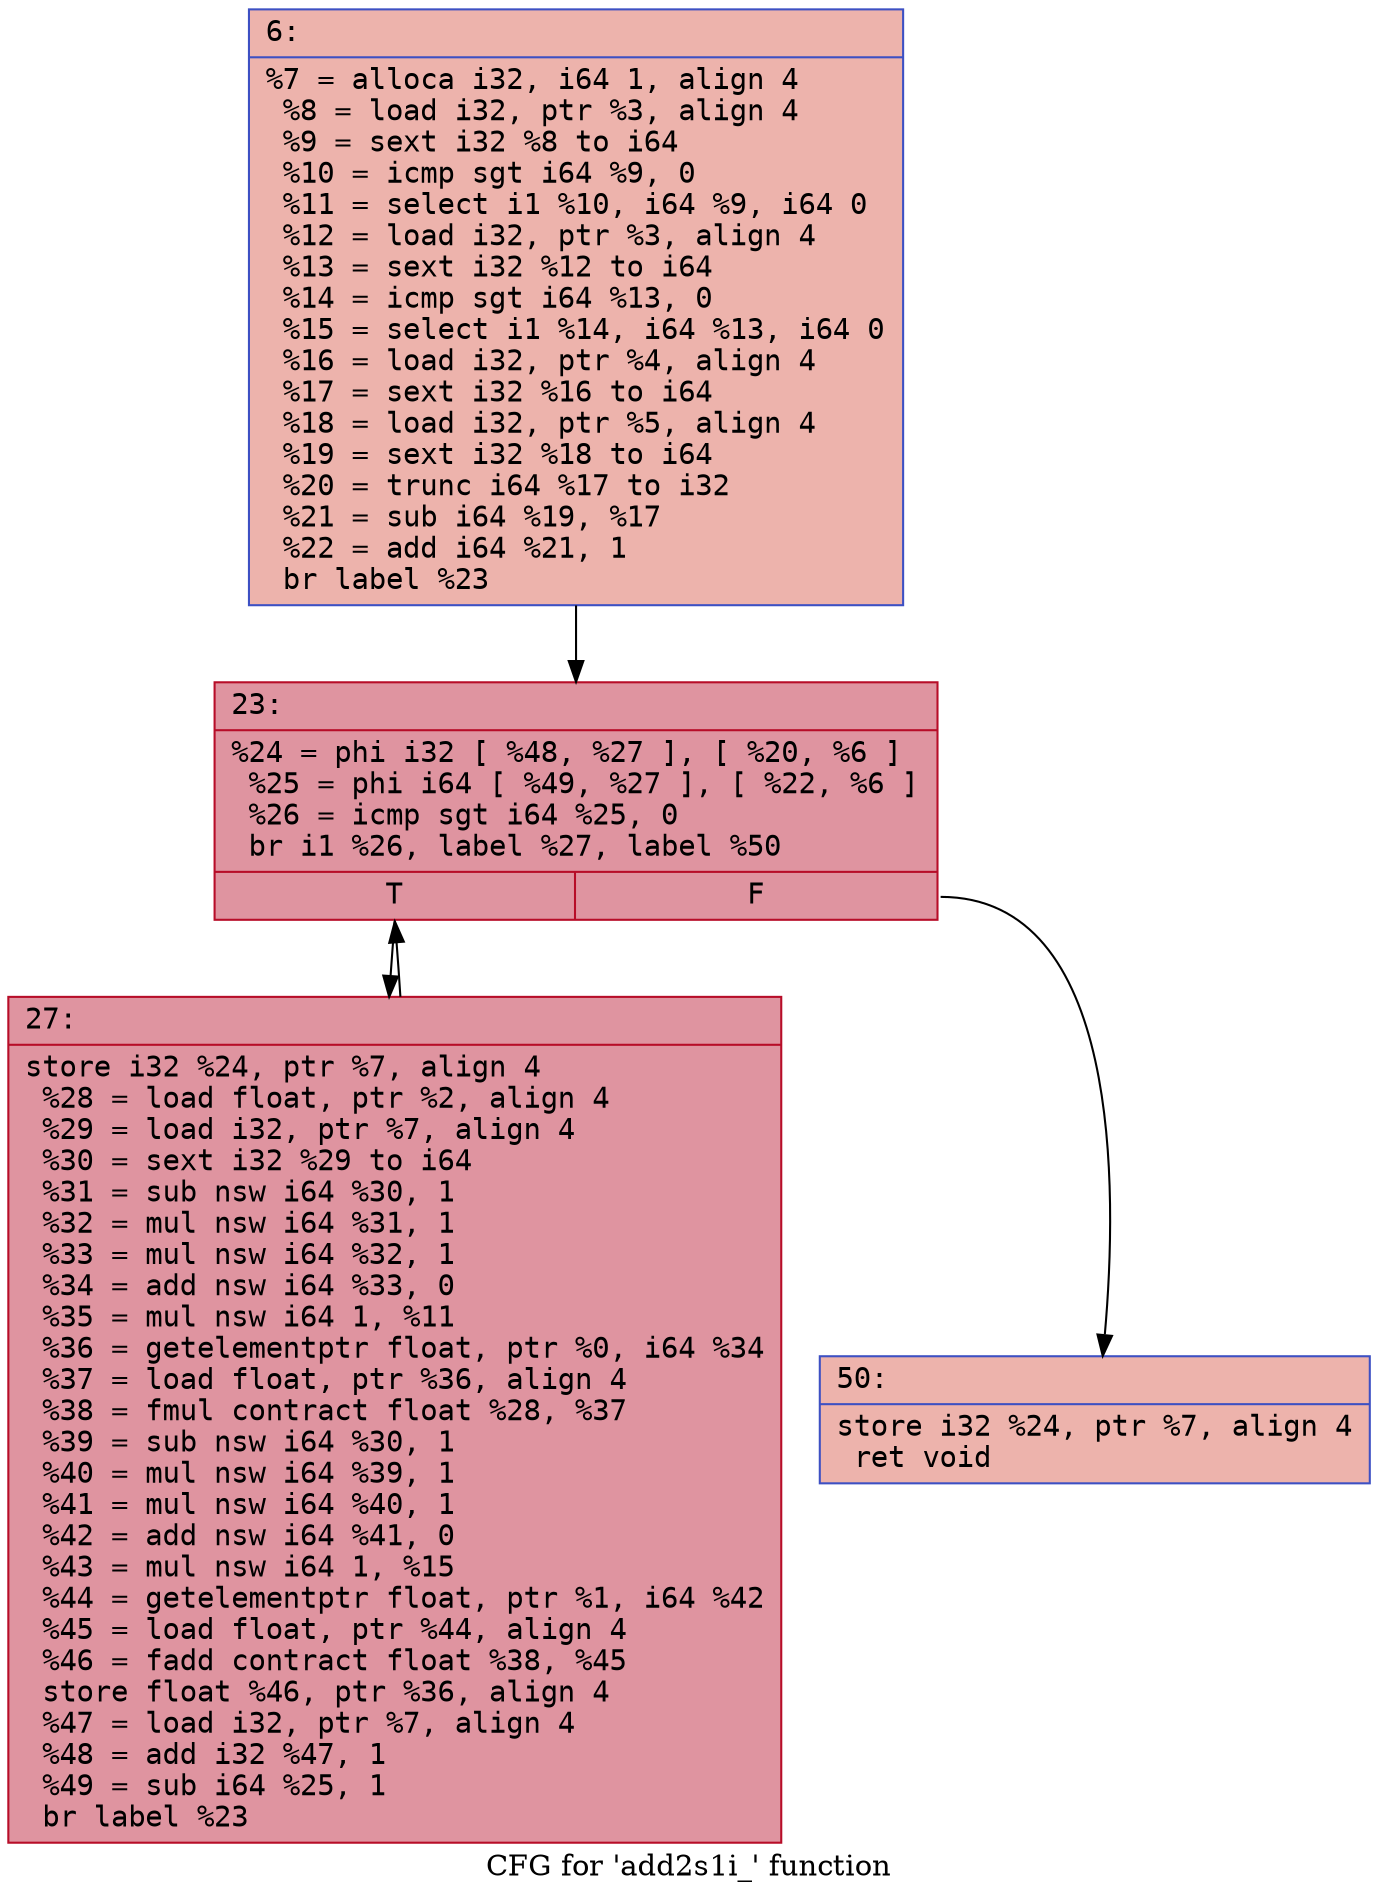 digraph "CFG for 'add2s1i_' function" {
	label="CFG for 'add2s1i_' function";

	Node0x55794288d830 [shape=record,color="#3d50c3ff", style=filled, fillcolor="#d6524470" fontname="Courier",label="{6:\l|  %7 = alloca i32, i64 1, align 4\l  %8 = load i32, ptr %3, align 4\l  %9 = sext i32 %8 to i64\l  %10 = icmp sgt i64 %9, 0\l  %11 = select i1 %10, i64 %9, i64 0\l  %12 = load i32, ptr %3, align 4\l  %13 = sext i32 %12 to i64\l  %14 = icmp sgt i64 %13, 0\l  %15 = select i1 %14, i64 %13, i64 0\l  %16 = load i32, ptr %4, align 4\l  %17 = sext i32 %16 to i64\l  %18 = load i32, ptr %5, align 4\l  %19 = sext i32 %18 to i64\l  %20 = trunc i64 %17 to i32\l  %21 = sub i64 %19, %17\l  %22 = add i64 %21, 1\l  br label %23\l}"];
	Node0x55794288d830 -> Node0x55794288e2e0[tooltip="6 -> 23\nProbability 100.00%" ];
	Node0x55794288e2e0 [shape=record,color="#b70d28ff", style=filled, fillcolor="#b70d2870" fontname="Courier",label="{23:\l|  %24 = phi i32 [ %48, %27 ], [ %20, %6 ]\l  %25 = phi i64 [ %49, %27 ], [ %22, %6 ]\l  %26 = icmp sgt i64 %25, 0\l  br i1 %26, label %27, label %50\l|{<s0>T|<s1>F}}"];
	Node0x55794288e2e0:s0 -> Node0x55794288e3d0[tooltip="23 -> 27\nProbability 96.88%" ];
	Node0x55794288e2e0:s1 -> Node0x55794288e660[tooltip="23 -> 50\nProbability 3.12%" ];
	Node0x55794288e3d0 [shape=record,color="#b70d28ff", style=filled, fillcolor="#b70d2870" fontname="Courier",label="{27:\l|  store i32 %24, ptr %7, align 4\l  %28 = load float, ptr %2, align 4\l  %29 = load i32, ptr %7, align 4\l  %30 = sext i32 %29 to i64\l  %31 = sub nsw i64 %30, 1\l  %32 = mul nsw i64 %31, 1\l  %33 = mul nsw i64 %32, 1\l  %34 = add nsw i64 %33, 0\l  %35 = mul nsw i64 1, %11\l  %36 = getelementptr float, ptr %0, i64 %34\l  %37 = load float, ptr %36, align 4\l  %38 = fmul contract float %28, %37\l  %39 = sub nsw i64 %30, 1\l  %40 = mul nsw i64 %39, 1\l  %41 = mul nsw i64 %40, 1\l  %42 = add nsw i64 %41, 0\l  %43 = mul nsw i64 1, %15\l  %44 = getelementptr float, ptr %1, i64 %42\l  %45 = load float, ptr %44, align 4\l  %46 = fadd contract float %38, %45\l  store float %46, ptr %36, align 4\l  %47 = load i32, ptr %7, align 4\l  %48 = add i32 %47, 1\l  %49 = sub i64 %25, 1\l  br label %23\l}"];
	Node0x55794288e3d0 -> Node0x55794288e2e0[tooltip="27 -> 23\nProbability 100.00%" ];
	Node0x55794288e660 [shape=record,color="#3d50c3ff", style=filled, fillcolor="#d6524470" fontname="Courier",label="{50:\l|  store i32 %24, ptr %7, align 4\l  ret void\l}"];
}
